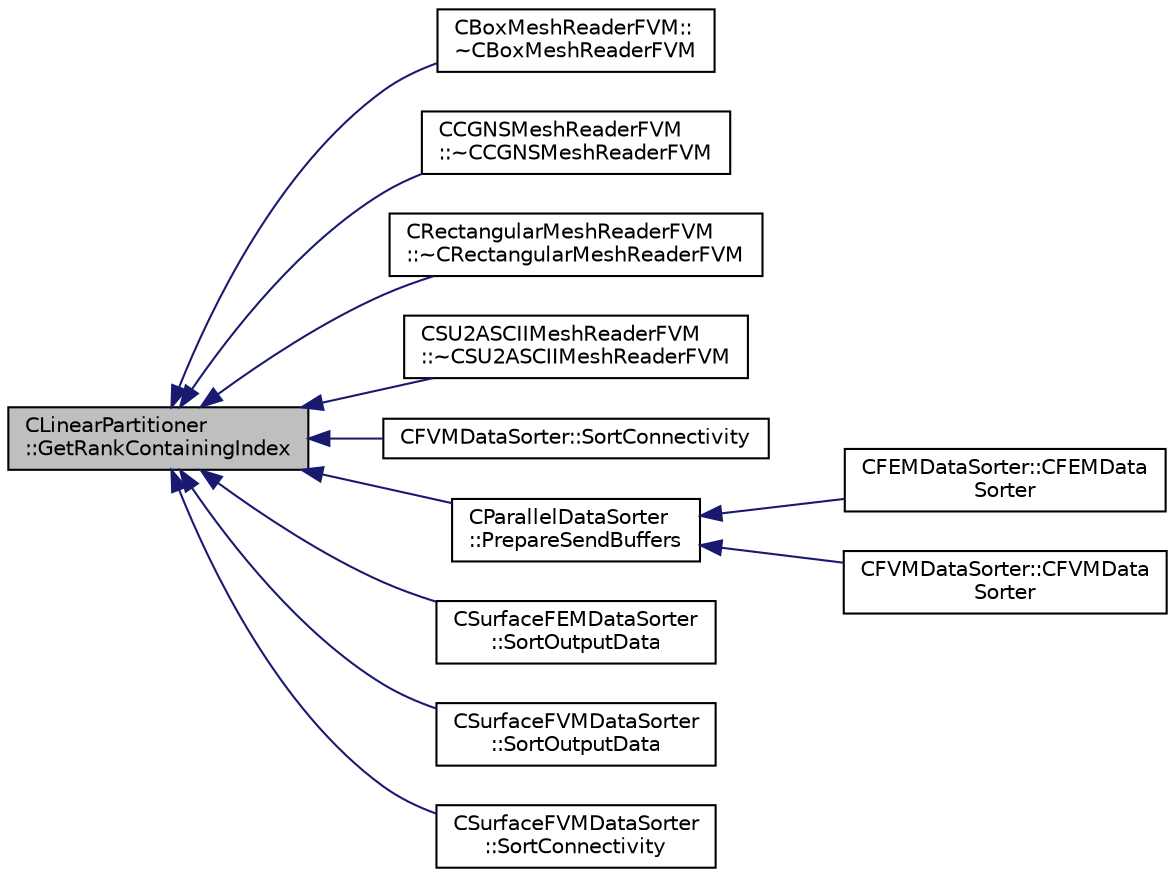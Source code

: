 digraph "CLinearPartitioner::GetRankContainingIndex"
{
  edge [fontname="Helvetica",fontsize="10",labelfontname="Helvetica",labelfontsize="10"];
  node [fontname="Helvetica",fontsize="10",shape=record];
  rankdir="LR";
  Node32 [label="CLinearPartitioner\l::GetRankContainingIndex",height=0.2,width=0.4,color="black", fillcolor="grey75", style="filled", fontcolor="black"];
  Node32 -> Node33 [dir="back",color="midnightblue",fontsize="10",style="solid",fontname="Helvetica"];
  Node33 [label="CBoxMeshReaderFVM::\l~CBoxMeshReaderFVM",height=0.2,width=0.4,color="black", fillcolor="white", style="filled",URL="$class_c_box_mesh_reader_f_v_m.html#a4dc7541cc5bd735b5cdd0856eb1e35c1",tooltip="Destructor of the CBoxMeshReaderFVM class. "];
  Node32 -> Node34 [dir="back",color="midnightblue",fontsize="10",style="solid",fontname="Helvetica"];
  Node34 [label="CCGNSMeshReaderFVM\l::~CCGNSMeshReaderFVM",height=0.2,width=0.4,color="black", fillcolor="white", style="filled",URL="$class_c_c_g_n_s_mesh_reader_f_v_m.html#ad13465cb3781f7d99c3f55289cd0ec1b",tooltip="Destructor of the CCGNSMeshReaderFVM class. "];
  Node32 -> Node35 [dir="back",color="midnightblue",fontsize="10",style="solid",fontname="Helvetica"];
  Node35 [label="CRectangularMeshReaderFVM\l::~CRectangularMeshReaderFVM",height=0.2,width=0.4,color="black", fillcolor="white", style="filled",URL="$class_c_rectangular_mesh_reader_f_v_m.html#a620d712c21dd9543668fbb64ed508c16",tooltip="Destructor of the CRectangularMeshReaderFVM class. "];
  Node32 -> Node36 [dir="back",color="midnightblue",fontsize="10",style="solid",fontname="Helvetica"];
  Node36 [label="CSU2ASCIIMeshReaderFVM\l::~CSU2ASCIIMeshReaderFVM",height=0.2,width=0.4,color="black", fillcolor="white", style="filled",URL="$class_c_s_u2_a_s_c_i_i_mesh_reader_f_v_m.html#a53663b997e06077ebead1beda733e497",tooltip="Destructor of the CSU2ASCIIMeshReaderFVM class. "];
  Node32 -> Node37 [dir="back",color="midnightblue",fontsize="10",style="solid",fontname="Helvetica"];
  Node37 [label="CFVMDataSorter::SortConnectivity",height=0.2,width=0.4,color="black", fillcolor="white", style="filled",URL="$class_c_f_v_m_data_sorter.html#a0a1b263a6fddcf58bd0cff475f5db975",tooltip="Sort the connectivities (volume and surface) into data structures used for output file writing..."];
  Node32 -> Node38 [dir="back",color="midnightblue",fontsize="10",style="solid",fontname="Helvetica"];
  Node38 [label="CParallelDataSorter\l::PrepareSendBuffers",height=0.2,width=0.4,color="black", fillcolor="white", style="filled",URL="$class_c_parallel_data_sorter.html#ad41bf78c938500352b843dd313dbfb02",tooltip="Prepare the send buffers by filling them with the global indices. After calling this function..."];
  Node38 -> Node39 [dir="back",color="midnightblue",fontsize="10",style="solid",fontname="Helvetica"];
  Node39 [label="CFEMDataSorter::CFEMData\lSorter",height=0.2,width=0.4,color="black", fillcolor="white", style="filled",URL="$class_c_f_e_m_data_sorter.html#a7b420f3245547633625b8a7d6dabab07",tooltip="Constructor. "];
  Node38 -> Node40 [dir="back",color="midnightblue",fontsize="10",style="solid",fontname="Helvetica"];
  Node40 [label="CFVMDataSorter::CFVMData\lSorter",height=0.2,width=0.4,color="black", fillcolor="white", style="filled",URL="$class_c_f_v_m_data_sorter.html#a47b4d2d247e04c5aacc8a7231f385eea",tooltip="Constructor. "];
  Node32 -> Node41 [dir="back",color="midnightblue",fontsize="10",style="solid",fontname="Helvetica"];
  Node41 [label="CSurfaceFEMDataSorter\l::SortOutputData",height=0.2,width=0.4,color="black", fillcolor="white", style="filled",URL="$class_c_surface_f_e_m_data_sorter.html#a780cb416bfb4aed7697a252887821020",tooltip="Sort the output data for each grid node into a linear partitioning across all processors. "];
  Node32 -> Node42 [dir="back",color="midnightblue",fontsize="10",style="solid",fontname="Helvetica"];
  Node42 [label="CSurfaceFVMDataSorter\l::SortOutputData",height=0.2,width=0.4,color="black", fillcolor="white", style="filled",URL="$class_c_surface_f_v_m_data_sorter.html#a4b8538d5b9c3afd3633110881498405f",tooltip="Sort the output data for each grid node into a linear partitioning across all processors. "];
  Node32 -> Node43 [dir="back",color="midnightblue",fontsize="10",style="solid",fontname="Helvetica"];
  Node43 [label="CSurfaceFVMDataSorter\l::SortConnectivity",height=0.2,width=0.4,color="black", fillcolor="white", style="filled",URL="$class_c_surface_f_v_m_data_sorter.html#ad3324697df87ddab2cc804157b844591",tooltip="Sort the connectivities (volume and surface) into data structures used for output file writing..."];
}
